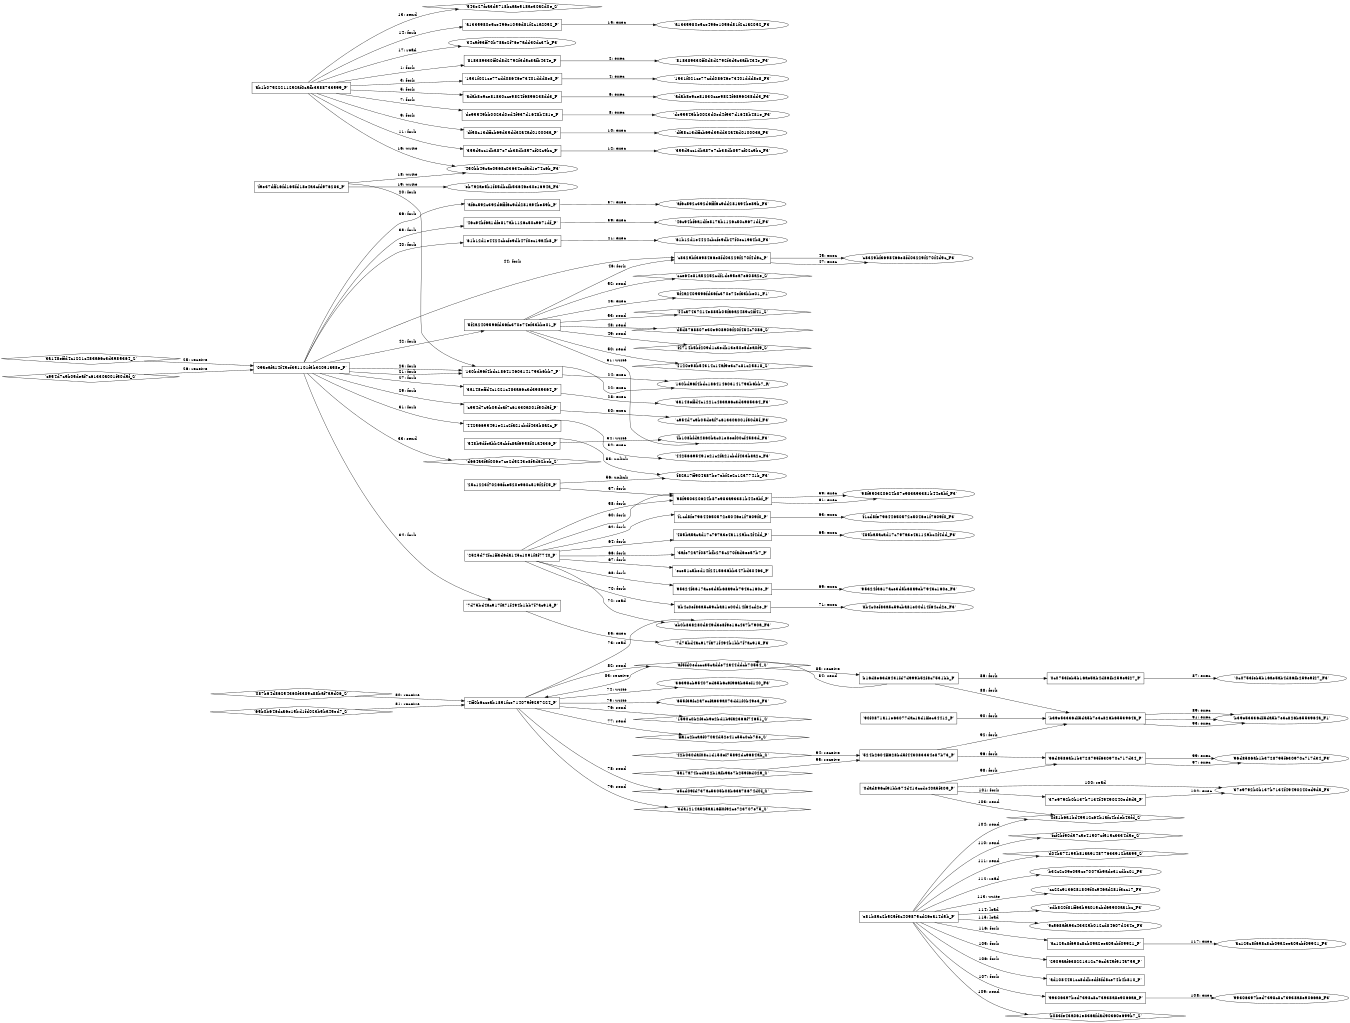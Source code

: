 digraph "D:\Learning\Paper\apt\基于CTI的攻击预警\Dataset\攻击图\ASGfromALLCTI\Divergent Fileless NodeJS Malware Burrows Deep Within the Host.dot" {
rankdir="LR"
size="9"
fixedsize="false"
splines="true"
nodesep=0.3
ranksep=0
fontsize=10
overlap="scalexy"
engine= "neato"
	"'ab1b07522211252af0c5fb3588733599_P'" [node_type=Process shape=box]
	"'818389330ff0d8d2792f3d5c3afb434e_P'" [node_type=Process shape=box]
	"'ab1b07522211252af0c5fb3588733599_P'" -> "'818389330ff0d8d2792f3d5c3afb434e_P'" [label="1: fork"]
	"'818389330ff0d8d2792f3d5c3afb434e_P'" [node_type=Process shape=box]
	"'818389330ff0d8d2792f3d5c3afb434e_F3'" [node_type=File shape=ellipse]
	"'818389330ff0d8d2792f3d5c3afb434e_P'" -> "'818389330ff0d8d2792f3d5c3afb434e_F3'" [label="2: exec"]
	"'ab1b07522211252af0c5fb3588733599_P'" [node_type=Process shape=box]
	"'1531f021ce77cdd08646e73401ddd8e8_P'" [node_type=Process shape=box]
	"'ab1b07522211252af0c5fb3588733599_P'" -> "'1531f021ce77cdd08646e73401ddd8e8_P'" [label="3: fork"]
	"'1531f021ce77cdd08646e73401ddd8e8_P'" [node_type=Process shape=box]
	"'1531f021ce77cdd08646e73401ddd8e8_F3'" [node_type=File shape=ellipse]
	"'1531f021ce77cdd08646e73401ddd8e8_P'" -> "'1531f021ce77cdd08646e73401ddd8e8_F3'" [label="4: exec"]
	"'ab1b07522211252af0c5fb3588733599_P'" [node_type=Process shape=box]
	"'adab8e9ce81830cce9824f6896238dd3_P'" [node_type=Process shape=box]
	"'ab1b07522211252af0c5fb3588733599_P'" -> "'adab8e9ce81830cce9824f6896238dd3_P'" [label="5: fork"]
	"'adab8e9ce81830cce9824f6896238dd3_P'" [node_type=Process shape=box]
	"'adab8e9ce81830cce9824f6896238dd3_F3'" [node_type=File shape=ellipse]
	"'adab8e9ce81830cce9824f6896238dd3_P'" -> "'adab8e9ce81830cce9824f6896238dd3_F3'" [label="6: exec"]
	"'ab1b07522211252af0c5fb3588733599_P'" [node_type=Process shape=box]
	"'de95549bb0023d0ed4f937d1648b481e_P'" [node_type=Process shape=box]
	"'ab1b07522211252af0c5fb3588733599_P'" -> "'de95549bb0023d0ed4f937d1648b481e_P'" [label="7: fork"]
	"'de95549bb0023d0ed4f937d1648b481e_P'" [node_type=Process shape=box]
	"'de95549bb0023d0ed4f937d1648b481e_F3'" [node_type=File shape=ellipse]
	"'de95549bb0023d0ed4f937d1648b481e_P'" -> "'de95549bb0023d0ed4f937d1648b481e_F3'" [label="8: exec"]
	"'ab1b07522211252af0c5fb3588733599_P'" [node_type=Process shape=box]
	"'df58c13dffcb69d35dd32a4ad010003a_P'" [node_type=Process shape=box]
	"'ab1b07522211252af0c5fb3588733599_P'" -> "'df58c13dffcb69d35dd32a4ad010003a_P'" [label="9: fork"]
	"'df58c13dffcb69d35dd32a4ad010003a_P'" [node_type=Process shape=box]
	"'df58c13dffcb69d35dd32a4ad010003a_F3'" [node_type=File shape=ellipse]
	"'df58c13dffcb69d35dd32a4ad010003a_P'" -> "'df58c13dffcb69d35dd32a4ad010003a_F3'" [label="10: exec"]
	"'ab1b07522211252af0c5fb3588733599_P'" [node_type=Process shape=box]
	"'355d5cc1dba87e7cb38db857cf02c9bc_P'" [node_type=Process shape=box]
	"'ab1b07522211252af0c5fb3588733599_P'" -> "'355d5cc1dba87e7cb38db857cf02c9bc_P'" [label="11: fork"]
	"'355d5cc1dba87e7cb38db857cf02c9bc_P'" [node_type=Process shape=box]
	"'355d5cc1dba87e7cb38db857cf02c9bc_F3'" [node_type=File shape=ellipse]
	"'355d5cc1dba87e7cb38db857cf02c9bc_P'" -> "'355d5cc1dba87e7cb38db857cf02c9bc_F3'" [label="12: exec"]
	"'543e27fca3d5718bcaae518ae30a2d0e_S'" [node_type=Socket shape=diamond]
	"'ab1b07522211252af0c5fb3588733599_P'" [node_type=Process shape=box]
	"'ab1b07522211252af0c5fb3588733599_P'" -> "'543e27fca3d5718bcaae518ae30a2d0e_S'" [label="13: send"]
	"'ab1b07522211252af0c5fb3588733599_P'" [node_type=Process shape=box]
	"'a1335980e5ce496e1056d81f2c1a2052_P'" [node_type=Process shape=box]
	"'ab1b07522211252af0c5fb3588733599_P'" -> "'a1335980e5ce496e1056d81f2c1a2052_P'" [label="14: fork"]
	"'a1335980e5ce496e1056d81f2c1a2052_P'" [node_type=Process shape=box]
	"'a1335980e5ce496e1056d81f2c1a2052_F3'" [node_type=File shape=ellipse]
	"'a1335980e5ce496e1056d81f2c1a2052_P'" -> "'a1335980e5ce496e1056d81f2c1a2052_F3'" [label="15: exec"]
	"'450bb49cae0568c03634ecfad1e74c6b_F3'" [node_type=file shape=ellipse]
	"'ab1b07522211252af0c5fb3588733599_P'" [node_type=Process shape=box]
	"'ab1b07522211252af0c5fb3588733599_P'" -> "'450bb49cae0568c03634ecfad1e74c6b_F3'" [label="16: write"]
	"'34c9f93ff70b78ae2f76e7add30dc37b_F3'" [node_type=file shape=ellipse]
	"'ab1b07522211252af0c5fb3588733599_P'" [node_type=Process shape=box]
	"'ab1b07522211252af0c5fb3588733599_P'" -> "'34c9f93ff70b78ae2f76e7add30dc37b_F3'" [label="17: read"]
	"'450bb49cae0568c03634ecfad1e74c6b_F3'" [node_type=file shape=ellipse]
	"'f9e37dff16fd165fd18e4a3cfd976283_P'" [node_type=Process shape=box]
	"'f9e37dff16fd165fd18e4a3cfd976283_P'" -> "'450bb49cae0568c03634ecfad1e74c6b_F3'" [label="18: write"]
	"'eb792ae5b1f85dbcfb53646e30e1694a_F3'" [node_type=file shape=ellipse]
	"'f9e37dff16fd165fd18e4a3cfd976283_P'" [node_type=Process shape=box]
	"'f9e37dff16fd165fd18e4a3cfd976283_P'" -> "'eb792ae5b1f85dbcfb53646e30e1694a_F3'" [label="19: write"]
	"'f9e37dff16fd165fd18e4a3cfd976283_P'" [node_type=Process shape=box]
	"'130bd96f4bdc186414603141793b6bb7_P'" [node_type=Process shape=box]
	"'f9e37dff16fd165fd18e4a3cfd976283_P'" -> "'130bd96f4bdc186414603141793b6bb7_P'" [label="20: fork"]
	"'09aeafa14f45ef351101f3b32051a58e_P'" [node_type=Process shape=box]
	"'130bd96f4bdc186414603141793b6bb7_P'" [node_type=Process shape=box]
	"'09aeafa14f45ef351101f3b32051a58e_P'" -> "'130bd96f4bdc186414603141793b6bb7_P'" [label="21: fork"]
	"'130bd96f4bdc186414603141793b6bb7_P'" [node_type=Process shape=box]
	"'130bd96f4bdc186414603141793b6bb7_R'" [node_type=File shape=ellipse]
	"'130bd96f4bdc186414603141793b6bb7_P'" -> "'130bd96f4bdc186414603141793b6bb7_R'" [label="22: exec"]
	"'09aeafa14f45ef351101f3b32051a58e_P'" [node_type=Process shape=box]
	"'130bd96f4bdc186414603141793b6bb7_P'" [node_type=Process shape=box]
	"'09aeafa14f45ef351101f3b32051a58e_P'" -> "'130bd96f4bdc186414603141793b6bb7_P'" [label="23: fork"]
	"'130bd96f4bdc186414603141793b6bb7_P'" [node_type=Process shape=box]
	"'130bd96f4bdc186414603141793b6bb7_R'" [node_type=File shape=ellipse]
	"'130bd96f4bdc186414603141793b6bb7_P'" -> "'130bd96f4bdc186414603141793b6bb7_R'" [label="24: exec"]
	"'09aeafa14f45ef351101f3b32051a58e_P'" [node_type=Process shape=box]
	"'3a148effd4c1221c483a66c3d3985364_S'" [node_type=Socket shape=diamond]
	"'3a148effd4c1221c483a66c3d3985364_S'" -> "'09aeafa14f45ef351101f3b32051a58e_P'" [label="25: receive"]
	"'09aeafa14f45ef351101f3b32051a58e_P'" [node_type=Process shape=box]
	"'c954d7c9b05deaf7c61330a001f50d5f_S'" [node_type=Socket shape=diamond]
	"'c954d7c9b05deaf7c61330a001f50d5f_S'" -> "'09aeafa14f45ef351101f3b32051a58e_P'" [label="26: receive"]
	"'09aeafa14f45ef351101f3b32051a58e_P'" [node_type=Process shape=box]
	"'3a148effd4c1221c483a66c3d3985364_P'" [node_type=Process shape=box]
	"'09aeafa14f45ef351101f3b32051a58e_P'" -> "'3a148effd4c1221c483a66c3d3985364_P'" [label="27: fork"]
	"'3a148effd4c1221c483a66c3d3985364_P'" [node_type=Process shape=box]
	"'3a148effd4c1221c483a66c3d3985364_F3'" [node_type=File shape=ellipse]
	"'3a148effd4c1221c483a66c3d3985364_P'" -> "'3a148effd4c1221c483a66c3d3985364_F3'" [label="28: exec"]
	"'09aeafa14f45ef351101f3b32051a58e_P'" [node_type=Process shape=box]
	"'c954d7c9b05deaf7c61330a001f50d5f_P'" [node_type=Process shape=box]
	"'09aeafa14f45ef351101f3b32051a58e_P'" -> "'c954d7c9b05deaf7c61330a001f50d5f_P'" [label="29: fork"]
	"'c954d7c9b05deaf7c61330a001f50d5f_P'" [node_type=Process shape=box]
	"'c954d7c9b05deaf7c61330a001f50d5f_F3'" [node_type=File shape=ellipse]
	"'c954d7c9b05deaf7c61330a001f50d5f_P'" -> "'c954d7c9b05deaf7c61330a001f50d5f_F3'" [label="30: exec"]
	"'09aeafa14f45ef351101f3b32051a58e_P'" [node_type=Process shape=box]
	"'44256695491e21c2fa21cbdf433b8a2c_P'" [node_type=Process shape=box]
	"'09aeafa14f45ef351101f3b32051a58e_P'" -> "'44256695491e21c2fa21cbdf433b8a2c_P'" [label="31: fork"]
	"'44256695491e21c2fa21cbdf433b8a2c_P'" [node_type=Process shape=box]
	"'44256695491e21c2fa21cbdf433b8a2c_F3'" [node_type=File shape=ellipse]
	"'44256695491e21c2fa21cbdf433b8a2c_P'" -> "'44256695491e21c2fa21cbdf433b8a2c_F3'" [label="32: exec"]
	"'d664a3f5f006e7ce2d5243e8f5d62beb_S'" [node_type=Socket shape=diamond]
	"'09aeafa14f45ef351101f3b32051a58e_P'" [node_type=Process shape=box]
	"'09aeafa14f45ef351101f3b32051a58e_P'" -> "'d664a3f5f006e7ce2d5243e8f5d62beb_S'" [label="33: send"]
	"'09aeafa14f45ef351101f3b32051a58e_P'" [node_type=Process shape=box]
	"'7d75bd4ac917fa71f494b1bb7f7ac915_P'" [node_type=Process shape=box]
	"'09aeafa14f45ef351101f3b32051a58e_P'" -> "'7d75bd4ac917fa71f494b1bb7f7ac915_P'" [label="34: fork"]
	"'7d75bd4ac917fa71f494b1bb7f7ac915_P'" [node_type=Process shape=box]
	"'7d75bd4ac917fa71f494b1bb7f7ac915_F3'" [node_type=File shape=ellipse]
	"'7d75bd4ac917fa71f494b1bb7f7ac915_P'" -> "'7d75bd4ac917fa71f494b1bb7f7ac915_F3'" [label="35: exec"]
	"'09aeafa14f45ef351101f3b32051a58e_P'" [node_type=Process shape=box]
	"'af6c592c392d6fff6c9dd281a94be89b_P'" [node_type=Process shape=box]
	"'09aeafa14f45ef351101f3b32051a58e_P'" -> "'af6c592c392d6fff6c9dd281a94be89b_P'" [label="36: fork"]
	"'af6c592c392d6fff6c9dd281a94be89b_P'" [node_type=Process shape=box]
	"'af6c592c392d6fff6c9dd281a94be89b_F3'" [node_type=File shape=ellipse]
	"'af6c592c392d6fff6c9dd281a94be89b_P'" -> "'af6c592c392d6fff6c9dd281a94be89b_F3'" [label="37: exec"]
	"'09aeafa14f45ef351101f3b32051a58e_P'" [node_type=Process shape=box]
	"'46c94bf6a1dfe817ab1126c50c9671df_P'" [node_type=Process shape=box]
	"'09aeafa14f45ef351101f3b32051a58e_P'" -> "'46c94bf6a1dfe817ab1126c50c9671df_P'" [label="38: fork"]
	"'46c94bf6a1dfe817ab1126c50c9671df_P'" [node_type=Process shape=box]
	"'46c94bf6a1dfe817ab1126c50c9671df_F3'" [node_type=File shape=ellipse]
	"'46c94bf6a1dfe817ab1126c50c9671df_P'" -> "'46c94bf6a1dfe817ab1126c50c9671df_F3'" [label="39: exec"]
	"'09aeafa14f45ef351101f3b32051a58e_P'" [node_type=Process shape=box]
	"'61b12d1e4424cbcfe9db47f0ec19a4b8_P'" [node_type=Process shape=box]
	"'09aeafa14f45ef351101f3b32051a58e_P'" -> "'61b12d1e4424cbcfe9db47f0ec19a4b8_P'" [label="40: fork"]
	"'61b12d1e4424cbcfe9db47f0ec19a4b8_P'" [node_type=Process shape=box]
	"'61b12d1e4424cbcfe9db47f0ec19a4b8_F3'" [node_type=File shape=ellipse]
	"'61b12d1e4424cbcfe9db47f0ec19a4b8_P'" -> "'61b12d1e4424cbcfe9db47f0ec19a4b8_F3'" [label="41: exec"]
	"'09aeafa14f45ef351101f3b32051a58e_P'" [node_type=Process shape=box]
	"'5f2a2409596fd36fc370e74ef33bbe01_P'" [node_type=Process shape=box]
	"'09aeafa14f45ef351101f3b32051a58e_P'" -> "'5f2a2409596fd36fc370e74ef33bbe01_P'" [label="42: fork"]
	"'5f2a2409596fd36fc370e74ef33bbe01_P'" [node_type=Process shape=box]
	"'5f2a2409596fd36fc370e74ef33bbe01_F1'" [node_type=File shape=ellipse]
	"'5f2a2409596fd36fc370e74ef33bbe01_P'" -> "'5f2a2409596fd36fc370e74ef33bbe01_F1'" [label="43: exec"]
	"'09aeafa14f45ef351101f3b32051a58e_P'" [node_type=Process shape=box]
	"'c8329bf3698466e8fd03229f270f4d9c_P'" [node_type=Process shape=box]
	"'09aeafa14f45ef351101f3b32051a58e_P'" -> "'c8329bf3698466e8fd03229f270f4d9c_P'" [label="44: fork"]
	"'c8329bf3698466e8fd03229f270f4d9c_P'" [node_type=Process shape=box]
	"'c8329bf3698466e8fd03229f270f4d9c_F3'" [node_type=File shape=ellipse]
	"'c8329bf3698466e8fd03229f270f4d9c_P'" -> "'c8329bf3698466e8fd03229f270f4d9c_F3'" [label="45: exec"]
	"'5f2a2409596fd36fc370e74ef33bbe01_P'" [node_type=Process shape=box]
	"'c8329bf3698466e8fd03229f270f4d9c_P'" [node_type=Process shape=box]
	"'5f2a2409596fd36fc370e74ef33bbe01_P'" -> "'c8329bf3698466e8fd03229f270f4d9c_P'" [label="46: fork"]
	"'c8329bf3698466e8fd03229f270f4d9c_P'" [node_type=Process shape=box]
	"'c8329bf3698466e8fd03229f270f4d9c_F3'" [node_type=File shape=ellipse]
	"'c8329bf3698466e8fd03229f270f4d9c_P'" -> "'c8329bf3698466e8fd03229f270f4d9c_F3'" [label="47: exec"]
	"'d5d8768807e30e908906f20f454c7086_S'" [node_type=Socket shape=diamond]
	"'5f2a2409596fd36fc370e74ef33bbe01_P'" [node_type=Process shape=box]
	"'5f2a2409596fd36fc370e74ef33bbe01_P'" -> "'d5d8768807e30e908906f20f454c7086_S'" [label="48: send"]
	"'f2714b5bf209d1c3edb13e50e5dea0f9_S'" [node_type=Socket shape=diamond]
	"'5f2a2409596fd36fc370e74ef33bbe01_P'" [node_type=Process shape=box]
	"'5f2a2409596fd36fc370e74ef33bbe01_P'" -> "'f2714b5bf209d1c3edb13e50e5dea0f9_S'" [label="49: send"]
	"'4120e98b54314c14af9e3c7c81c25818_S'" [node_type=Socket shape=diamond]
	"'5f2a2409596fd36fc370e74ef33bbe01_P'" [node_type=Process shape=box]
	"'5f2a2409596fd36fc370e74ef33bbe01_P'" -> "'4120e98b54314c14af9e3c7c81c25818_S'" [label="50: send"]
	"'fb108bfda4860bac01e8eef00cf4583d_F3'" [node_type=file shape=ellipse]
	"'5f2a2409596fd36fc370e74ef33bbe01_P'" [node_type=Process shape=box]
	"'5f2a2409596fd36fc370e74ef33bbe01_P'" -> "'fb108bfda4860bac01e8eef00cf4583d_F3'" [label="51: write"]
	"'cce64e81a52252cdf1de95ea7e608a2e_S'" [node_type=Socket shape=diamond]
	"'5f2a2409596fd36fc370e74ef33bbe01_P'" [node_type=Process shape=box]
	"'5f2a2409596fd36fc370e74ef33bbe01_P'" -> "'cce64e81a52252cdf1de95ea7e608a2e_S'" [label="52: send"]
	"'44ca7437214e885b05fa6a2489c2ff41_S'" [node_type=Socket shape=diamond]
	"'5f2a2409596fd36fc370e74ef33bbe01_P'" [node_type=Process shape=box]
	"'5f2a2409596fd36fc370e74ef33bbe01_P'" -> "'44ca7437214e885b05fa6a2489c2ff41_S'" [label="53: send"]
	"'fb108bfda4860bac01e8eef00cf4583d_F3'" [node_type=file shape=ellipse]
	"'548b9dfeabb25cbfc8af6958f01a4336_P'" [node_type=Process shape=box]
	"'548b9dfeabb25cbfc8af6958f01a4336_P'" -> "'fb108bfda4860bac01e8eef00cf4583d_F3'" [label="54: write"]
	"'f82a17ff904a87be7ebf2e2c1237741b_F3'" [node_type=file shape=ellipse]
	"'548b9dfeabb25cbfc8af6958f01a4336_P'" [node_type=Process shape=box]
	"'548b9dfeabb25cbfc8af6958f01a4336_P'" -> "'f82a17ff904a87be7ebf2e2c1237741b_F3'" [label="55: unlink"]
	"'f82a17ff904a87be7ebf2e2c1237741b_F3'" [node_type=file shape=ellipse]
	"'25c1223f70266fce520e960c519f2f45_P'" [node_type=Process shape=box]
	"'25c1223f70266fce520e960c519f2f45_P'" -> "'f82a17ff904a87be7ebf2e2c1237741b_F3'" [label="56: unlink"]
	"'25c1223f70266fce520e960c519f2f45_P'" [node_type=Process shape=box]
	"'98f950320624b87e983a93381b44eabf_P'" [node_type=Process shape=box]
	"'25c1223f70266fce520e960c519f2f45_P'" -> "'98f950320624b87e983a93381b44eabf_P'" [label="57: fork"]
	"'2525d74fc1ffad6da145c1091f8f7740_P'" [node_type=Process shape=box]
	"'98f950320624b87e983a93381b44eabf_P'" [node_type=Process shape=box]
	"'2525d74fc1ffad6da145c1091f8f7740_P'" -> "'98f950320624b87e983a93381b44eabf_P'" [label="58: fork"]
	"'98f950320624b87e983a93381b44eabf_P'" [node_type=Process shape=box]
	"'98f950320624b87e983a93381b44eabf_F3'" [node_type=File shape=ellipse]
	"'98f950320624b87e983a93381b44eabf_P'" -> "'98f950320624b87e983a93381b44eabf_F3'" [label="59: exec"]
	"'2525d74fc1ffad6da145c1091f8f7740_P'" [node_type=Process shape=box]
	"'98f950320624b87e983a93381b44eabf_P'" [node_type=Process shape=box]
	"'2525d74fc1ffad6da145c1091f8f7740_P'" -> "'98f950320624b87e983a93381b44eabf_P'" [label="60: fork"]
	"'98f950320624b87e983a93381b44eabf_P'" [node_type=Process shape=box]
	"'98f950320624b87e983a93381b44eabf_F3'" [node_type=File shape=ellipse]
	"'98f950320624b87e983a93381b44eabf_P'" -> "'98f950320624b87e983a93381b44eabf_F3'" [label="61: exec"]
	"'2525d74fc1ffad6da145c1091f8f7740_P'" [node_type=Process shape=box]
	"'f1cd8fe79644650572e5046e1f7609f0_P'" [node_type=Process shape=box]
	"'2525d74fc1ffad6da145c1091f8f7740_P'" -> "'f1cd8fe79644650572e5046e1f7609f0_P'" [label="62: fork"]
	"'f1cd8fe79644650572e5046e1f7609f0_P'" [node_type=Process shape=box]
	"'f1cd8fe79644650572e5046e1f7609f0_F3'" [node_type=File shape=ellipse]
	"'f1cd8fe79644650572e5046e1f7609f0_P'" -> "'f1cd8fe79644650572e5046e1f7609f0_F3'" [label="63: exec"]
	"'2525d74fc1ffad6da145c1091f8f7740_P'" [node_type=Process shape=box]
	"'485ba5acad17c797a3e4a1129bc4f4dd_P'" [node_type=Process shape=box]
	"'2525d74fc1ffad6da145c1091f8f7740_P'" -> "'485ba5acad17c797a3e4a1129bc4f4dd_P'" [label="64: fork"]
	"'485ba5acad17c797a3e4a1129bc4f4dd_P'" [node_type=Process shape=box]
	"'485ba5acad17c797a3e4a1129bc4f4dd_F3'" [node_type=File shape=ellipse]
	"'485ba5acad17c797a3e4a1129bc4f4dd_P'" -> "'485ba5acad17c797a3e4a1129bc4f4dd_F3'" [label="65: exec"]
	"'2525d74fc1ffad6da145c1091f8f7740_P'" [node_type=Process shape=box]
	"'3afe72a7f087bfb275c270fad6ee57b7_P'" [node_type=Process shape=box]
	"'2525d74fc1ffad6da145c1091f8f7740_P'" -> "'3afe72a7f087bfb275c270fad6ee57b7_P'" [label="66: fork"]
	"'2525d74fc1ffad6da145c1091f8f7740_P'" [node_type=Process shape=box]
	"'ece51c5bed14f2415636bb347bd30463_P'" [node_type=Process shape=box]
	"'2525d74fc1ffad6da145c1091f8f7740_P'" -> "'ece51c5bed14f2415636bb347bd30463_P'" [label="67: fork"]
	"'2525d74fc1ffad6da145c1091f8f7740_P'" [node_type=Process shape=box]
	"'95324f3617ace3d5b68a9eb7943c160e_P'" [node_type=Process shape=box]
	"'2525d74fc1ffad6da145c1091f8f7740_P'" -> "'95324f3617ace3d5b68a9eb7943c160e_P'" [label="68: fork"]
	"'95324f3617ace3d5b68a9eb7943c160e_P'" [node_type=Process shape=box]
	"'95324f3617ace3d5b68a9eb7943c160e_F3'" [node_type=File shape=ellipse]
	"'95324f3617ace3d5b68a9eb7943c160e_P'" -> "'95324f3617ace3d5b68a9eb7943c160e_F3'" [label="69: exec"]
	"'2525d74fc1ffad6da145c1091f8f7740_P'" [node_type=Process shape=box]
	"'8b4c0ef83a5c59cba81e00d14f64cd2e_P'" [node_type=Process shape=box]
	"'2525d74fc1ffad6da145c1091f8f7740_P'" -> "'8b4c0ef83a5c59cba81e00d14f64cd2e_P'" [label="70: fork"]
	"'8b4c0ef83a5c59cba81e00d14f64cd2e_P'" [node_type=Process shape=box]
	"'8b4c0ef83a5c59cba81e00d14f64cd2e_F3'" [node_type=File shape=ellipse]
	"'8b4c0ef83a5c59cba81e00d14f64cd2e_P'" -> "'8b4c0ef83a5c59cba81e00d14f64cd2e_F3'" [label="71: exec"]
	"'eb0b838280d849d3e8f9e16c437b790a_F3'" [node_type=file shape=ellipse]
	"'2525d74fc1ffad6da145c1091f8f7740_P'" [node_type=Process shape=box]
	"'2525d74fc1ffad6da145c1091f8f7740_P'" -> "'eb0b838280d849d3e8f9e16c437b790a_F3'" [label="72: read"]
	"'eb0b838280d849d3e8f9e16c437b790a_F3'" [node_type=file shape=ellipse]
	"'4ff0b6cceab1851fce714079f9257224_P'" [node_type=Process shape=box]
	"'4ff0b6cceab1851fce714079f9257224_P'" -> "'eb0b838280d849d3e8f9e16c437b790a_F3'" [label="73: read"]
	"'36398cb95407ed65b6c9f96ab65ef140_F3'" [node_type=file shape=ellipse]
	"'4ff0b6cceab1851fce714079f9257224_P'" [node_type=Process shape=box]
	"'4ff0b6cceab1851fce714079f9257224_P'" -> "'36398cb95407ed65b6c9f96ab65ef140_F3'" [label="74: write"]
	"'655f39fc2a7ecfa639a073dd1f0b49e3_F3'" [node_type=file shape=ellipse]
	"'4ff0b6cceab1851fce714079f9257224_P'" [node_type=Process shape=box]
	"'4ff0b6cceab1851fce714079f9257224_P'" -> "'655f39fc2a7ecfa639a073dd1f0b49e3_F3'" [label="75: write"]
	"'1590c0b2f3cb9e2bd1b9fa2366f74651_S'" [node_type=Socket shape=diamond]
	"'4ff0b6cceab1851fce714079f9257224_P'" [node_type=Process shape=box]
	"'4ff0b6cceab1851fce714079f9257224_P'" -> "'1590c0b2f3cb9e2bd1b9fa2366f74651_S'" [label="76: send"]
	"'ffa1c2bca6f070a4d52e41c55c0cb78e_S'" [node_type=Socket shape=diamond]
	"'4ff0b6cceab1851fce714079f9257224_P'" [node_type=Process shape=box]
	"'4ff0b6cceab1851fce714079f9257224_P'" -> "'ffa1c2bca6f070a4d52e41c55c0cb78e_S'" [label="77: send"]
	"'e5cd09fd737ac5305b08b63a78674d0f_S'" [node_type=Socket shape=diamond]
	"'4ff0b6cceab1851fce714079f9257224_P'" [node_type=Process shape=box]
	"'4ff0b6cceab1851fce714079f9257224_P'" -> "'e5cd09fd737ac5305b08b63a78674d0f_S'" [label="78: send"]
	"'3da1214a525aa16ff0f92ce723707e75_S'" [node_type=Socket shape=diamond]
	"'4ff0b6cceab1851fce714079f9257224_P'" [node_type=Process shape=box]
	"'4ff0b6cceab1851fce714079f9257224_P'" -> "'3da1214a525aa16ff0f92ce723707e75_S'" [label="79: send"]
	"'4ff0b6cceab1851fce714079f9257224_P'" [node_type=Process shape=box]
	"'087b64d86254360f3389c88baf7a9d06_S'" [node_type=Socket shape=diamond]
	"'087b64d86254360f3389c88baf7a9d06_S'" -> "'4ff0b6cceab1851fce714079f9257224_P'" [label="80: receive"]
	"'4ff0b6cceab1851fce714079f9257224_P'" [node_type=Process shape=box]
	"'65b0b646dca6e15bd1fd023b5ba45ed7_S'" [node_type=Socket shape=diamond]
	"'65b0b646dca6e15bd1fd023b5ba45ed7_S'" -> "'4ff0b6cceab1851fce714079f9257224_P'" [label="81: receive"]
	"'af5fd0edccc35cadde72a44ddcb70534_S'" [node_type=Socket shape=diamond]
	"'4ff0b6cceab1851fce714079f9257224_P'" [node_type=Process shape=box]
	"'4ff0b6cceab1851fce714079f9257224_P'" -> "'af5fd0edccc35cadde72a44ddcb70534_S'" [label="82: send"]
	"'af5fd0edccc35cadde72a44ddcb70534_S'" -> "'4ff0b6cceab1851fce714079f9257224_P'" [label="83: receive"]
	"'af5fd0edccc35cadde72a44ddcb70534_S'" [node_type=Socket shape=diamond]
	"'b16d8e63d6431fd7d999b52f8c7531bb_P'" [node_type=Process shape=box]
	"'b16d8e63d6431fd7d999b52f8c7531bb_P'" -> "'af5fd0edccc35cadde72a44ddcb70534_S'" [label="84: send"]
	"'af5fd0edccc35cadde72a44ddcb70534_S'" -> "'b16d8e63d6431fd7d999b52f8c7531bb_P'" [label="85: receive"]
	"'b16d8e63d6431fd7d999b52f8c7531bb_P'" [node_type=Process shape=box]
	"'0c0753feb5b16ae5ab4d86fb259e9f27_P'" [node_type=Process shape=box]
	"'b16d8e63d6431fd7d999b52f8c7531bb_P'" -> "'0c0753feb5b16ae5ab4d86fb259e9f27_P'" [label="86: fork"]
	"'0c0753feb5b16ae5ab4d86fb259e9f27_P'" [node_type=Process shape=box]
	"'0c0753feb5b16ae5ab4d86fb259e9f27_F3'" [node_type=File shape=ellipse]
	"'0c0753feb5b16ae5ab4d86fb259e9f27_P'" -> "'0c0753feb5b16ae5ab4d86fb259e9f27_F3'" [label="87: exec"]
	"'b16d8e63d6431fd7d999b52f8c7531bb_P'" [node_type=Process shape=box]
	"'b39e53336df5da5b7e3c826b6553964a_P'" [node_type=Process shape=box]
	"'b16d8e63d6431fd7d999b52f8c7531bb_P'" -> "'b39e53336df5da5b7e3c826b6553964a_P'" [label="88: fork"]
	"'b39e53336df5da5b7e3c826b6553964a_P'" [node_type=Process shape=box]
	"'b39e53336df5da5b7e3c826b6553964a_F1'" [node_type=File shape=ellipse]
	"'b39e53336df5da5b7e3c826b6553964a_P'" -> "'b39e53336df5da5b7e3c826b6553964a_F1'" [label="89: exec"]
	"'90f0871a11e63077dac1ad1ffec34412_P'" [node_type=Process shape=box]
	"'b39e53336df5da5b7e3c826b6553964a_P'" [node_type=Process shape=box]
	"'90f0871a11e63077dac1ad1ffec34412_P'" -> "'b39e53336df5da5b7e3c826b6553964a_P'" [label="90: fork"]
	"'b39e53336df5da5b7e3c826b6553964a_P'" [node_type=Process shape=box]
	"'b39e53336df5da5b7e3c826b6553964a_F1'" [node_type=File shape=ellipse]
	"'b39e53336df5da5b7e3c826b6553964a_P'" -> "'b39e53336df5da5b7e3c826b6553964a_F1'" [label="91: exec"]
	"'524b2604ff628bd5f443083334e87b73_P'" [node_type=Process shape=box]
	"'b39e53336df5da5b7e3c826b6553964a_P'" [node_type=Process shape=box]
	"'524b2604ff628bd5f443083334e87b73_P'" -> "'b39e53336df5da5b7e3c826b6553964a_P'" [label="92: fork"]
	"'b39e53336df5da5b7e3c826b6553964a_P'" [node_type=Process shape=box]
	"'b39e53336df5da5b7e3c826b6553964a_F1'" [node_type=File shape=ellipse]
	"'b39e53336df5da5b7e3c826b6553964a_P'" -> "'b39e53336df5da5b7e3c826b6553964a_F1'" [label="93: exec"]
	"'524b2604ff628bd5f443083334e87b73_P'" [node_type=Process shape=box]
	"'42b030daf08c1d158ef75892dc9684ab_S'" [node_type=Socket shape=diamond]
	"'42b030daf08c1d158ef75892dc9684ab_S'" -> "'524b2604ff628bd5f443083334e87b73_P'" [label="94: receive"]
	"'524b2604ff628bd5f443083334e87b73_P'" [node_type=Process shape=box]
	"'5a17a74bcd602b1afb9ae7b259f6d029_S'" [node_type=Socket shape=diamond]
	"'5a17a74bcd602b1afb9ae7b259f6d029_S'" -> "'524b2604ff628bd5f443083334e87b73_P'" [label="95: receive"]
	"'524b2604ff628bd5f443083334e87b73_P'" [node_type=Process shape=box]
	"'96d8586ab1b3728795f630970c717d34_P'" [node_type=Process shape=box]
	"'524b2604ff628bd5f443083334e87b73_P'" -> "'96d8586ab1b3728795f630970c717d34_P'" [label="96: fork"]
	"'96d8586ab1b3728795f630970c717d34_P'" [node_type=Process shape=box]
	"'96d8586ab1b3728795f630970c717d34_F3'" [node_type=File shape=ellipse]
	"'96d8586ab1b3728795f630970c717d34_P'" -> "'96d8586ab1b3728795f630970c717d34_F3'" [label="97: exec"]
	"'0dad896cf91bb674d413ccde40a5f309_P'" [node_type=Process shape=box]
	"'96d8586ab1b3728795f630970c717d34_P'" [node_type=Process shape=box]
	"'0dad896cf91bb674d413ccde40a5f309_P'" -> "'96d8586ab1b3728795f630970c717d34_P'" [label="98: fork"]
	"'96d8586ab1b3728795f630970c717d34_P'" [node_type=Process shape=box]
	"'96d8586ab1b3728795f630970c717d34_F3'" [node_type=File shape=ellipse]
	"'96d8586ab1b3728795f630970c717d34_P'" -> "'96d8586ab1b3728795f630970c717d34_F3'" [label="99: exec"]
	"'37e9792b0b137b7134f49490240ed9d5_F3'" [node_type=file shape=ellipse]
	"'0dad896cf91bb674d413ccde40a5f309_P'" [node_type=Process shape=box]
	"'0dad896cf91bb674d413ccde40a5f309_P'" -> "'37e9792b0b137b7134f49490240ed9d5_F3'" [label="100: read"]
	"'0dad896cf91bb674d413ccde40a5f309_P'" [node_type=Process shape=box]
	"'37e9792b0b137b7134f49490240ed9d5_P'" [node_type=Process shape=box]
	"'0dad896cf91bb674d413ccde40a5f309_P'" -> "'37e9792b0b137b7134f49490240ed9d5_P'" [label="101: fork"]
	"'37e9792b0b137b7134f49490240ed9d5_P'" [node_type=Process shape=box]
	"'37e9792b0b137b7134f49490240ed9d5_F3'" [node_type=File shape=ellipse]
	"'37e9792b0b137b7134f49490240ed9d5_P'" -> "'37e9792b0b137b7134f49490240ed9d5_F3'" [label="102: exec"]
	"'0f81b6a1bd49512c64b1afc4bdeb43fd_S'" [node_type=Socket shape=diamond]
	"'0dad896cf91bb674d413ccde40a5f309_P'" [node_type=Process shape=box]
	"'0dad896cf91bb674d413ccde40a5f309_P'" -> "'0f81b6a1bd49512c64b1afc4bdeb43fd_S'" [label="103: send"]
	"'0f81b6a1bd49512c64b1afc4bdeb43fd_S'" [node_type=Socket shape=diamond]
	"'e81b85c2b525f3c409875cd26ea14d5b_P'" [node_type=Process shape=box]
	"'e81b85c2b525f3c409875cd26ea14d5b_P'" -> "'0f81b6a1bd49512c64b1afc4bdeb43fd_S'" [label="104: send"]
	"'e81b85c2b525f3c409875cd26ea14d5b_P'" [node_type=Process shape=box]
	"'2909aaf638221312c76cda45f914a755_P'" [node_type=Process shape=box]
	"'e81b85c2b525f3c409875cd26ea14d5b_P'" -> "'2909aaf638221312c76cda45f914a755_P'" [label="105: fork"]
	"'e81b85c2b525f3c409875cd26ea14d5b_P'" [node_type=Process shape=box]
	"'ad1084451cc8ddbedf8fd8ce74b4b810_P'" [node_type=Process shape=box]
	"'e81b85c2b525f3c409875cd26ea14d5b_P'" -> "'ad1084451cc8ddbedf8fd8ce74b4b810_P'" [label="106: fork"]
	"'e81b85c2b525f3c409875cd26ea14d5b_P'" [node_type=Process shape=box]
	"'99306397bed7398c8c73938a8e9066a6_P'" [node_type=Process shape=box]
	"'e81b85c2b525f3c409875cd26ea14d5b_P'" -> "'99306397bed7398c8c73938a8e9066a6_P'" [label="107: fork"]
	"'99306397bed7398c8c73938a8e9066a6_P'" [node_type=Process shape=box]
	"'99306397bed7398c8c73938a8e9066a6_F3'" [node_type=File shape=ellipse]
	"'99306397bed7398c8c73938a8e9066a6_P'" -> "'99306397bed7398c8c73938a8e9066a6_F3'" [label="108: exec"]
	"'b083fe43a061e836afdad90360e699b7_S'" [node_type=Socket shape=diamond]
	"'e81b85c2b525f3c409875cd26ea14d5b_P'" [node_type=Process shape=box]
	"'e81b85c2b525f3c409875cd26ea14d5b_P'" -> "'b083fe43a061e836afdad90360e699b7_S'" [label="109: send"]
	"'fcf2bf90d57c5e41507cf515c3334d5e_S'" [node_type=Socket shape=diamond]
	"'e81b85c2b525f3c409875cd26ea14d5b_P'" [node_type=Process shape=box]
	"'e81b85c2b525f3c409875cd26ea14d5b_P'" -> "'fcf2bf90d57c5e41507cf515c3334d5e_S'" [label="110: send"]
	"'d04ba74195b81aa914877633912baa95_S'" [node_type=Socket shape=diamond]
	"'e81b85c2b525f3c409875cd26ea14d5b_P'" [node_type=Process shape=box]
	"'e81b85c2b525f3c409875cd26ea14d5b_P'" -> "'d04ba74195b81aa914877633912baa95_S'" [label="111: send"]
	"'b32c2c09e055ce7007ab9ade31cdbc01_F3'" [node_type=file shape=ellipse]
	"'e81b85c2b525f3c409875cd26ea14d5b_P'" [node_type=Process shape=box]
	"'e81b85c2b525f3c409875cd26ea14d5b_P'" -> "'b32c2c09e055ce7007ab9ade31cdbc01_F3'" [label="112: read"]
	"'cc22c9136281809f0c946ad281f3cc17_F3'" [node_type=file shape=ellipse]
	"'e81b85c2b525f3c409875cd26ea14d5b_P'" [node_type=Process shape=box]
	"'e81b85c2b525f3c409875cd26ea14d5b_P'" -> "'cc22c9136281809f0c946ad281f3cc17_F3'" [label="113: write"]
	"'edb820f81ff63b9a015cbd65900aa1bc_F3'" [node_type=file shape=ellipse]
	"'e81b85c2b525f3c409875cd26ea14d5b_P'" [node_type=Process shape=box]
	"'e81b85c2b525f3c409875cd26ea14d5b_P'" -> "'edb820f81ff63b9a015cbd65900aa1bc_F3'" [label="114: load"]
	"'9c568afa93c43325b012cd84607d234e_F3'" [node_type=file shape=ellipse]
	"'e81b85c2b525f3c409875cd26ea14d5b_P'" [node_type=Process shape=box]
	"'e81b85c2b525f3c409875cd26ea14d5b_P'" -> "'9c568afa93c43325b012cd84607d234e_F3'" [label="115: load"]
	"'e81b85c2b525f3c409875cd26ea14d5b_P'" [node_type=Process shape=box]
	"'ac125c8f698c8cb09a2eea05cbf09921_P'" [node_type=Process shape=box]
	"'e81b85c2b525f3c409875cd26ea14d5b_P'" -> "'ac125c8f698c8cb09a2eea05cbf09921_P'" [label="116: fork"]
	"'ac125c8f698c8cb09a2eea05cbf09921_P'" [node_type=Process shape=box]
	"'ac125c8f698c8cb09a2eea05cbf09921_F3'" [node_type=File shape=ellipse]
	"'ac125c8f698c8cb09a2eea05cbf09921_P'" -> "'ac125c8f698c8cb09a2eea05cbf09921_F3'" [label="117: exec"]
}
